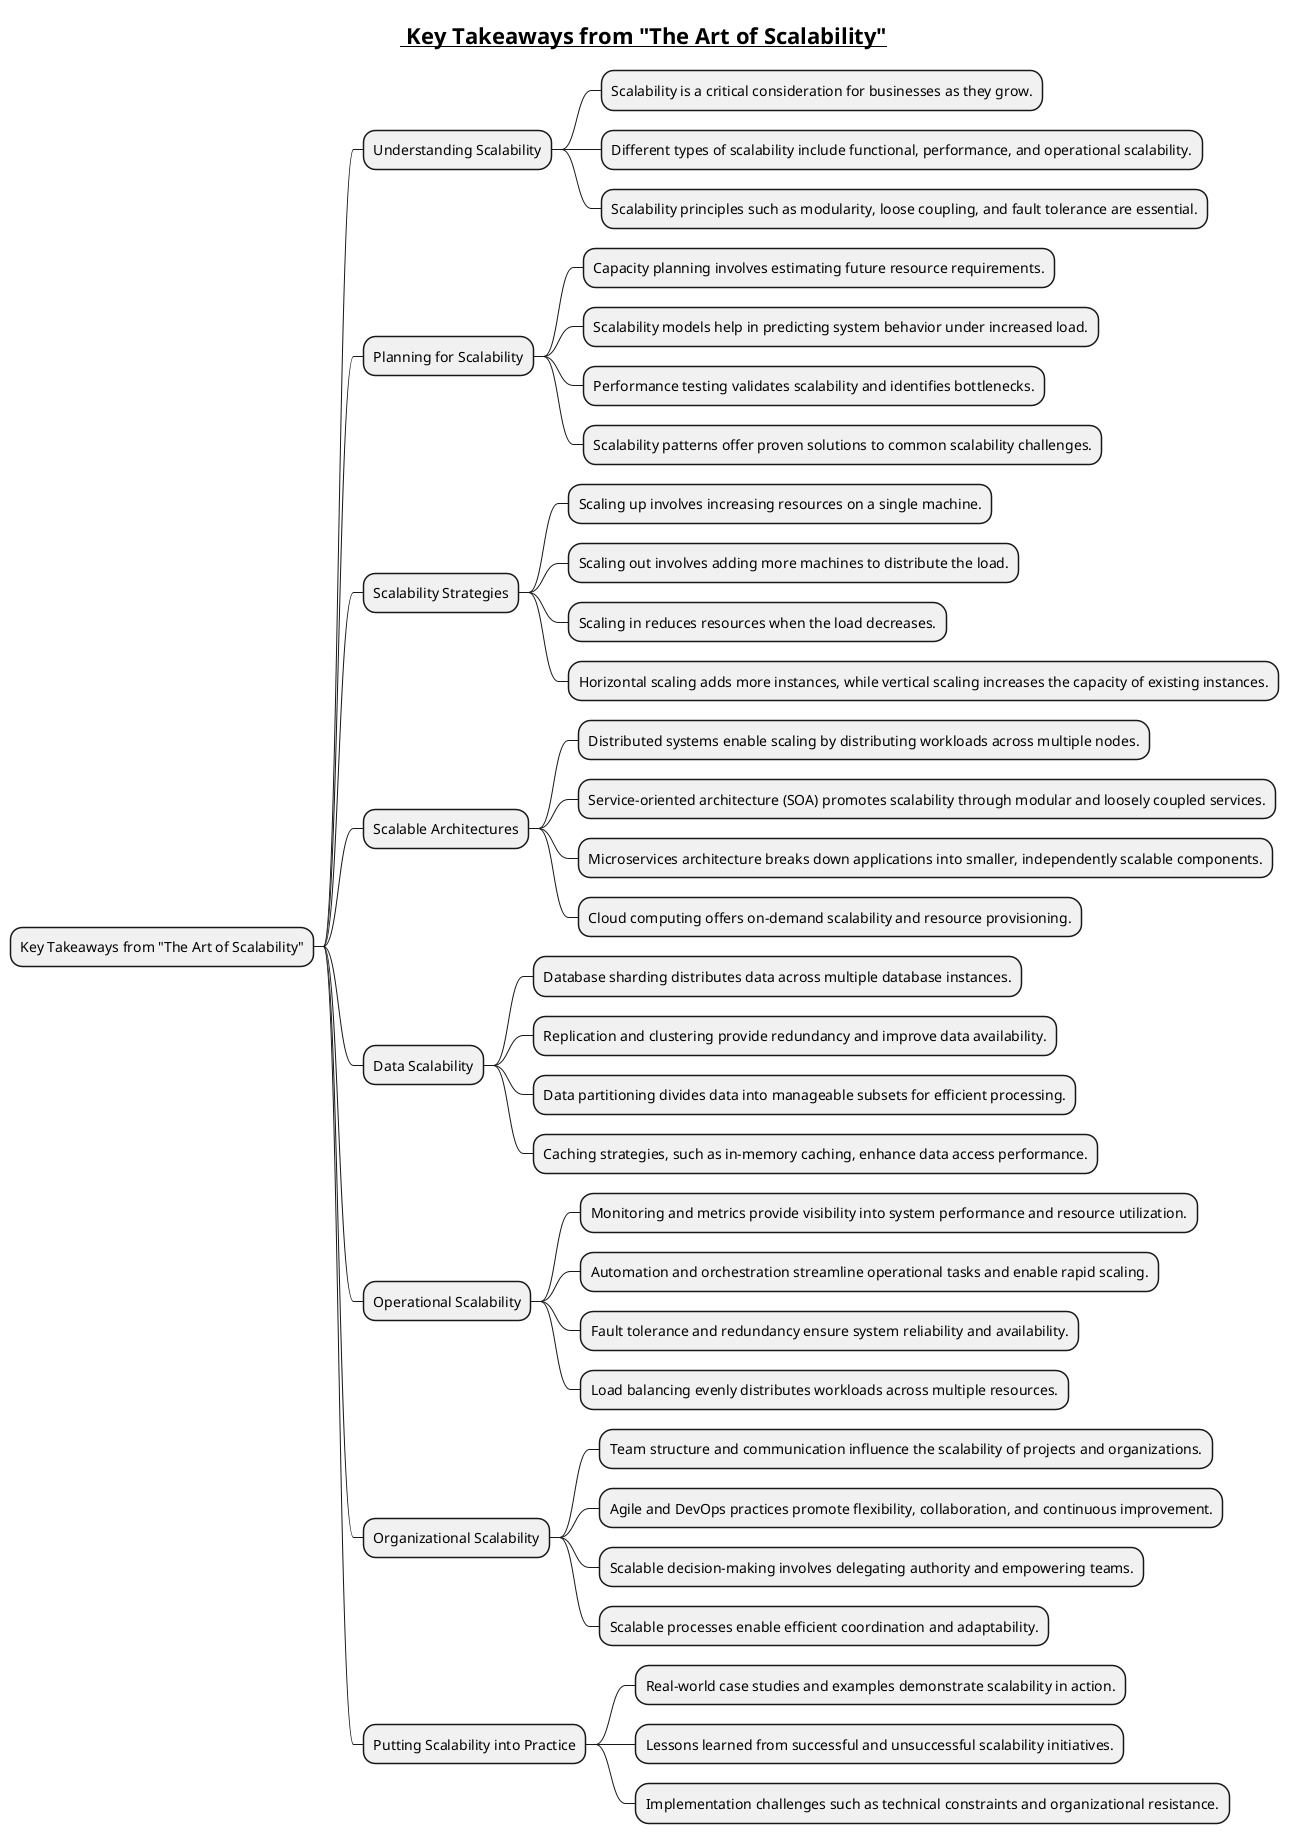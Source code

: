 @startmindmap

title =__ Key Takeaways from "The Art of Scalability"__
* Key Takeaways from "The Art of Scalability"

** Understanding Scalability
*** Scalability is a critical consideration for businesses as they grow.
*** Different types of scalability include functional, performance, and operational scalability.
*** Scalability principles such as modularity, loose coupling, and fault tolerance are essential.

** Planning for Scalability
*** Capacity planning involves estimating future resource requirements.
*** Scalability models help in predicting system behavior under increased load.
*** Performance testing validates scalability and identifies bottlenecks.
*** Scalability patterns offer proven solutions to common scalability challenges.

** Scalability Strategies
*** Scaling up involves increasing resources on a single machine.
*** Scaling out involves adding more machines to distribute the load.
*** Scaling in reduces resources when the load decreases.
*** Horizontal scaling adds more instances, while vertical scaling increases the capacity of existing instances.

** Scalable Architectures
*** Distributed systems enable scaling by distributing workloads across multiple nodes.
*** Service-oriented architecture (SOA) promotes scalability through modular and loosely coupled services.
*** Microservices architecture breaks down applications into smaller, independently scalable components.
*** Cloud computing offers on-demand scalability and resource provisioning.

** Data Scalability
*** Database sharding distributes data across multiple database instances.
*** Replication and clustering provide redundancy and improve data availability.
*** Data partitioning divides data into manageable subsets for efficient processing.
*** Caching strategies, such as in-memory caching, enhance data access performance.

** Operational Scalability
*** Monitoring and metrics provide visibility into system performance and resource utilization.
*** Automation and orchestration streamline operational tasks and enable rapid scaling.
*** Fault tolerance and redundancy ensure system reliability and availability.
*** Load balancing evenly distributes workloads across multiple resources.

** Organizational Scalability
*** Team structure and communication influence the scalability of projects and organizations.
*** Agile and DevOps practices promote flexibility, collaboration, and continuous improvement.
*** Scalable decision-making involves delegating authority and empowering teams.
*** Scalable processes enable efficient coordination and adaptability.

** Putting Scalability into Practice
*** Real-world case studies and examples demonstrate scalability in action.
*** Lessons learned from successful and unsuccessful scalability initiatives.
*** Implementation challenges such as technical constraints and organizational resistance.

@endmindmap
